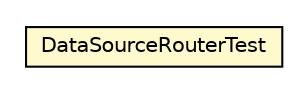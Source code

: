 #!/usr/local/bin/dot
#
# Class diagram 
# Generated by UMLGraph version R5_6_6-8-g8d7759 (http://www.umlgraph.org/)
#

digraph G {
	edge [fontname="Helvetica",fontsize=10,labelfontname="Helvetica",labelfontsize=10];
	node [fontname="Helvetica",fontsize=10,shape=plaintext];
	nodesep=0.25;
	ranksep=0.5;
	// org.dayatang.dsrouter.datasource.DataSourceRouterTest
	c19956 [label=<<table title="org.dayatang.dsrouter.datasource.DataSourceRouterTest" border="0" cellborder="1" cellspacing="0" cellpadding="2" port="p" bgcolor="lemonChiffon" href="./DataSourceRouterTest.html">
		<tr><td><table border="0" cellspacing="0" cellpadding="1">
<tr><td align="center" balign="center"> DataSourceRouterTest </td></tr>
		</table></td></tr>
		</table>>, URL="./DataSourceRouterTest.html", fontname="Helvetica", fontcolor="black", fontsize=10.0];
}

